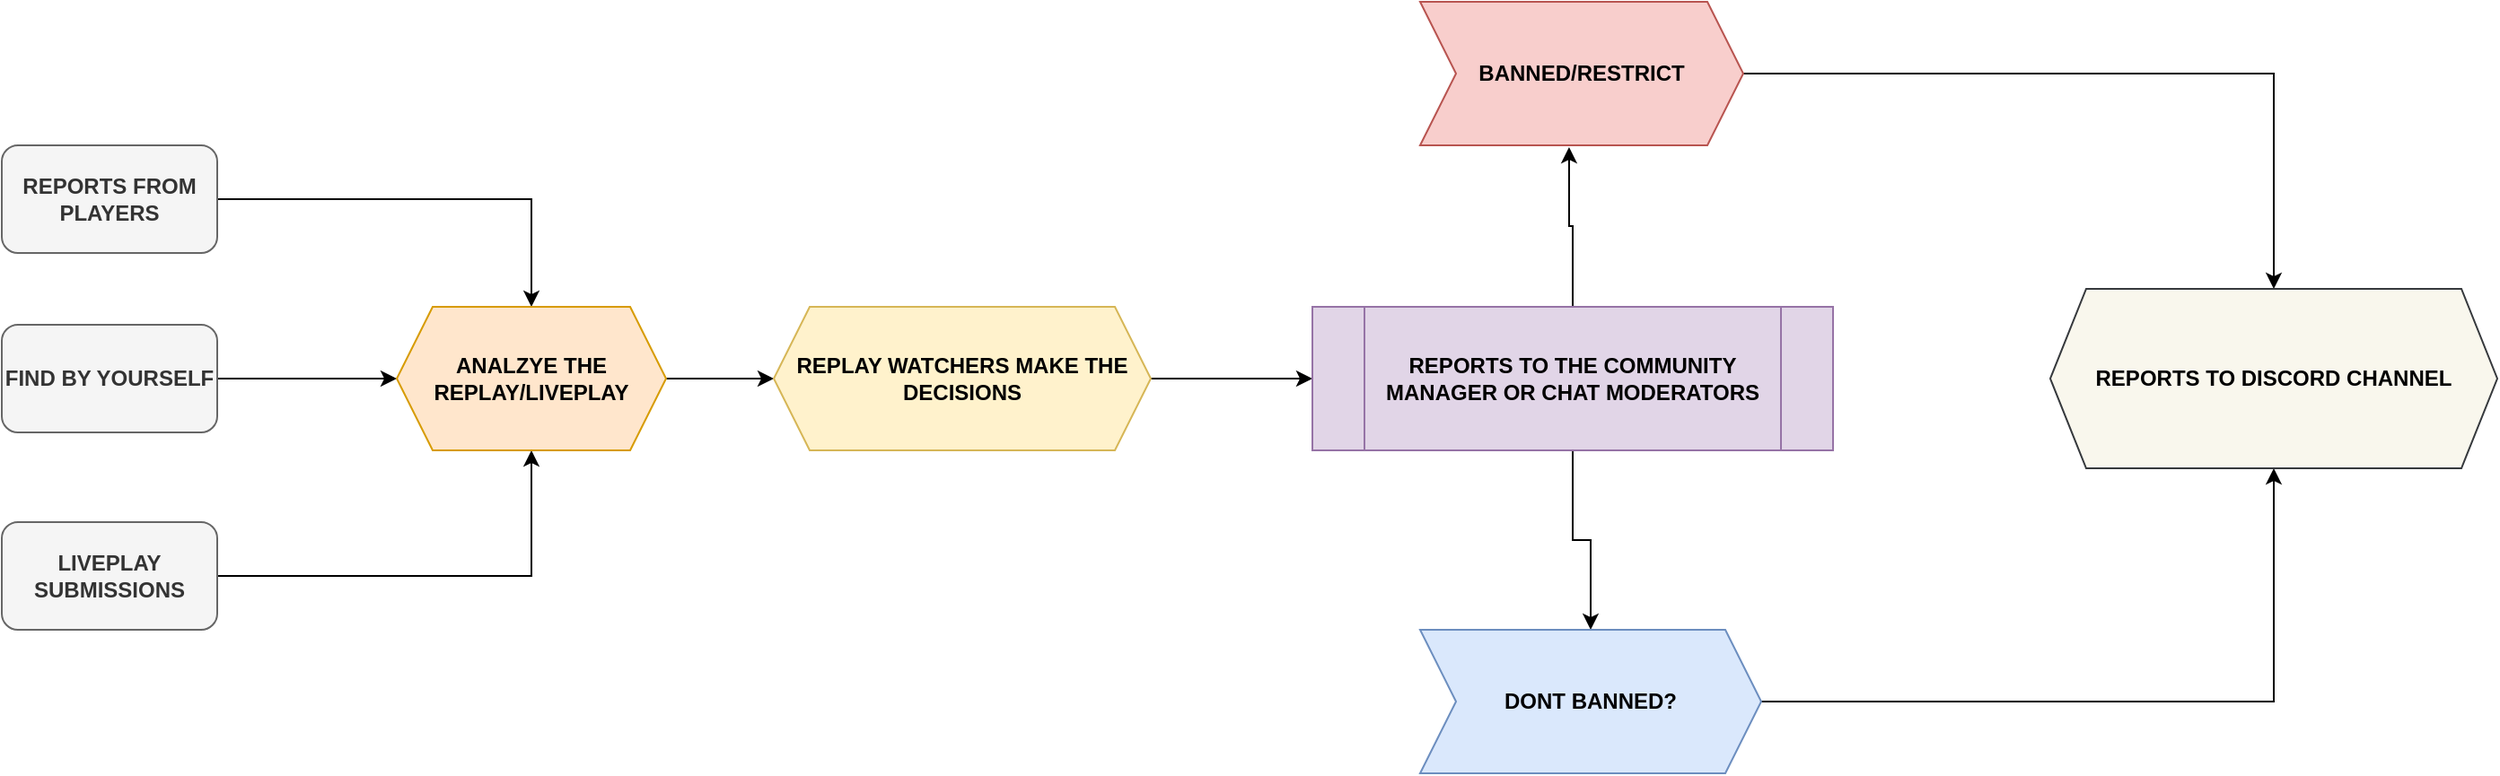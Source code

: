 <mxfile version="13.6.3" type="github">
  <diagram id="C5RBs43oDa-KdzZeNtuy" name="Page-1">
    <mxGraphModel dx="1102" dy="592" grid="1" gridSize="10" guides="1" tooltips="1" connect="1" arrows="1" fold="1" page="1" pageScale="1" pageWidth="827" pageHeight="1169" math="0" shadow="0">
      <root>
        <mxCell id="WIyWlLk6GJQsqaUBKTNV-0" />
        <mxCell id="WIyWlLk6GJQsqaUBKTNV-1" parent="WIyWlLk6GJQsqaUBKTNV-0" />
        <mxCell id="PeS1Z0UZdLXKTZlHd_E6-6" style="edgeStyle=orthogonalEdgeStyle;rounded=0;orthogonalLoop=1;jettySize=auto;html=1;exitX=1;exitY=0.5;exitDx=0;exitDy=0;entryX=0.5;entryY=0;entryDx=0;entryDy=0;fontStyle=1" edge="1" parent="WIyWlLk6GJQsqaUBKTNV-1" source="PeS1Z0UZdLXKTZlHd_E6-1" target="PeS1Z0UZdLXKTZlHd_E6-5">
          <mxGeometry relative="1" as="geometry" />
        </mxCell>
        <mxCell id="PeS1Z0UZdLXKTZlHd_E6-1" value="&lt;span&gt;REPORTS FROM PLAYERS&lt;/span&gt;" style="rounded=1;whiteSpace=wrap;html=1;fontStyle=1;fillColor=#f5f5f5;strokeColor=#666666;fontColor=#333333;" vertex="1" parent="WIyWlLk6GJQsqaUBKTNV-1">
          <mxGeometry x="40" y="120" width="120" height="60" as="geometry" />
        </mxCell>
        <mxCell id="PeS1Z0UZdLXKTZlHd_E6-7" style="edgeStyle=orthogonalEdgeStyle;rounded=0;orthogonalLoop=1;jettySize=auto;html=1;exitX=1;exitY=0.5;exitDx=0;exitDy=0;entryX=0;entryY=0.5;entryDx=0;entryDy=0;fontStyle=1" edge="1" parent="WIyWlLk6GJQsqaUBKTNV-1" source="PeS1Z0UZdLXKTZlHd_E6-2" target="PeS1Z0UZdLXKTZlHd_E6-5">
          <mxGeometry relative="1" as="geometry" />
        </mxCell>
        <mxCell id="PeS1Z0UZdLXKTZlHd_E6-2" value="FIND BY YOURSELF" style="rounded=1;whiteSpace=wrap;html=1;fontStyle=1;fillColor=#f5f5f5;strokeColor=#666666;fontColor=#333333;" vertex="1" parent="WIyWlLk6GJQsqaUBKTNV-1">
          <mxGeometry x="40" y="220" width="120" height="60" as="geometry" />
        </mxCell>
        <mxCell id="PeS1Z0UZdLXKTZlHd_E6-8" style="edgeStyle=orthogonalEdgeStyle;rounded=0;orthogonalLoop=1;jettySize=auto;html=1;exitX=1;exitY=0.5;exitDx=0;exitDy=0;entryX=0.5;entryY=1;entryDx=0;entryDy=0;fontStyle=1" edge="1" parent="WIyWlLk6GJQsqaUBKTNV-1" source="PeS1Z0UZdLXKTZlHd_E6-3" target="PeS1Z0UZdLXKTZlHd_E6-5">
          <mxGeometry relative="1" as="geometry" />
        </mxCell>
        <mxCell id="PeS1Z0UZdLXKTZlHd_E6-3" value="LIVEPLAY SUBMISSIONS" style="rounded=1;whiteSpace=wrap;html=1;fontStyle=1;fillColor=#f5f5f5;strokeColor=#666666;fontColor=#333333;" vertex="1" parent="WIyWlLk6GJQsqaUBKTNV-1">
          <mxGeometry x="40" y="330" width="120" height="60" as="geometry" />
        </mxCell>
        <mxCell id="PeS1Z0UZdLXKTZlHd_E6-10" style="edgeStyle=orthogonalEdgeStyle;rounded=0;orthogonalLoop=1;jettySize=auto;html=1;exitX=1;exitY=0.5;exitDx=0;exitDy=0;fontStyle=1" edge="1" parent="WIyWlLk6GJQsqaUBKTNV-1" source="PeS1Z0UZdLXKTZlHd_E6-5" target="PeS1Z0UZdLXKTZlHd_E6-9">
          <mxGeometry relative="1" as="geometry" />
        </mxCell>
        <mxCell id="PeS1Z0UZdLXKTZlHd_E6-5" value="ANALZYE THE REPLAY/LIVEPLAY" style="shape=hexagon;perimeter=hexagonPerimeter2;whiteSpace=wrap;html=1;fixedSize=1;fontStyle=1;fillColor=#ffe6cc;strokeColor=#d79b00;" vertex="1" parent="WIyWlLk6GJQsqaUBKTNV-1">
          <mxGeometry x="260" y="210" width="150" height="80" as="geometry" />
        </mxCell>
        <mxCell id="PeS1Z0UZdLXKTZlHd_E6-12" style="edgeStyle=orthogonalEdgeStyle;rounded=0;orthogonalLoop=1;jettySize=auto;html=1;exitX=1;exitY=0.5;exitDx=0;exitDy=0;entryX=0;entryY=0.5;entryDx=0;entryDy=0;fontStyle=1" edge="1" parent="WIyWlLk6GJQsqaUBKTNV-1" source="PeS1Z0UZdLXKTZlHd_E6-9" target="PeS1Z0UZdLXKTZlHd_E6-11">
          <mxGeometry relative="1" as="geometry" />
        </mxCell>
        <mxCell id="PeS1Z0UZdLXKTZlHd_E6-9" value="REPLAY WATCHERS MAKE THE DECISIONS" style="shape=hexagon;perimeter=hexagonPerimeter2;whiteSpace=wrap;html=1;fixedSize=1;fontStyle=1;fillColor=#fff2cc;strokeColor=#d6b656;" vertex="1" parent="WIyWlLk6GJQsqaUBKTNV-1">
          <mxGeometry x="470" y="210" width="210" height="80" as="geometry" />
        </mxCell>
        <mxCell id="PeS1Z0UZdLXKTZlHd_E6-17" style="edgeStyle=orthogonalEdgeStyle;rounded=0;orthogonalLoop=1;jettySize=auto;html=1;exitX=0.5;exitY=0;exitDx=0;exitDy=0;entryX=0.461;entryY=1.013;entryDx=0;entryDy=0;entryPerimeter=0;fontStyle=1" edge="1" parent="WIyWlLk6GJQsqaUBKTNV-1" source="PeS1Z0UZdLXKTZlHd_E6-11" target="PeS1Z0UZdLXKTZlHd_E6-15">
          <mxGeometry relative="1" as="geometry" />
        </mxCell>
        <mxCell id="PeS1Z0UZdLXKTZlHd_E6-18" style="edgeStyle=orthogonalEdgeStyle;rounded=0;orthogonalLoop=1;jettySize=auto;html=1;exitX=0.5;exitY=1;exitDx=0;exitDy=0;entryX=0.5;entryY=0;entryDx=0;entryDy=0;fontStyle=1" edge="1" parent="WIyWlLk6GJQsqaUBKTNV-1" source="PeS1Z0UZdLXKTZlHd_E6-11" target="PeS1Z0UZdLXKTZlHd_E6-16">
          <mxGeometry relative="1" as="geometry" />
        </mxCell>
        <mxCell id="PeS1Z0UZdLXKTZlHd_E6-11" value="REPORTS TO THE COMMUNITY MANAGER OR CHAT MODERATORS" style="shape=process;whiteSpace=wrap;html=1;backgroundOutline=1;fontStyle=1;fillColor=#e1d5e7;strokeColor=#9673a6;" vertex="1" parent="WIyWlLk6GJQsqaUBKTNV-1">
          <mxGeometry x="770" y="210" width="290" height="80" as="geometry" />
        </mxCell>
        <mxCell id="PeS1Z0UZdLXKTZlHd_E6-20" style="edgeStyle=orthogonalEdgeStyle;rounded=0;orthogonalLoop=1;jettySize=auto;html=1;exitX=1;exitY=0.5;exitDx=0;exitDy=0;entryX=0.5;entryY=0;entryDx=0;entryDy=0;fontStyle=1" edge="1" parent="WIyWlLk6GJQsqaUBKTNV-1" source="PeS1Z0UZdLXKTZlHd_E6-15" target="PeS1Z0UZdLXKTZlHd_E6-19">
          <mxGeometry relative="1" as="geometry" />
        </mxCell>
        <mxCell id="PeS1Z0UZdLXKTZlHd_E6-15" value="BANNED/RESTRICT" style="shape=step;perimeter=stepPerimeter;whiteSpace=wrap;html=1;fixedSize=1;fillColor=#f8cecc;strokeColor=#b85450;fontStyle=1" vertex="1" parent="WIyWlLk6GJQsqaUBKTNV-1">
          <mxGeometry x="830" y="40" width="180" height="80" as="geometry" />
        </mxCell>
        <mxCell id="PeS1Z0UZdLXKTZlHd_E6-21" style="edgeStyle=orthogonalEdgeStyle;rounded=0;orthogonalLoop=1;jettySize=auto;html=1;exitX=1;exitY=0.5;exitDx=0;exitDy=0;entryX=0.5;entryY=1;entryDx=0;entryDy=0;fontStyle=1" edge="1" parent="WIyWlLk6GJQsqaUBKTNV-1" source="PeS1Z0UZdLXKTZlHd_E6-16" target="PeS1Z0UZdLXKTZlHd_E6-19">
          <mxGeometry relative="1" as="geometry" />
        </mxCell>
        <mxCell id="PeS1Z0UZdLXKTZlHd_E6-16" value="DONT BANNED?" style="shape=step;perimeter=stepPerimeter;whiteSpace=wrap;html=1;fixedSize=1;fillColor=#dae8fc;strokeColor=#6c8ebf;fontStyle=1" vertex="1" parent="WIyWlLk6GJQsqaUBKTNV-1">
          <mxGeometry x="830" y="390" width="190" height="80" as="geometry" />
        </mxCell>
        <mxCell id="PeS1Z0UZdLXKTZlHd_E6-19" value="REPORTS TO DISCORD CHANNEL" style="shape=hexagon;perimeter=hexagonPerimeter2;whiteSpace=wrap;html=1;fixedSize=1;fontStyle=1;fillColor=#f9f7ed;strokeColor=#36393d;" vertex="1" parent="WIyWlLk6GJQsqaUBKTNV-1">
          <mxGeometry x="1181" y="200" width="249" height="100" as="geometry" />
        </mxCell>
      </root>
    </mxGraphModel>
  </diagram>
</mxfile>

